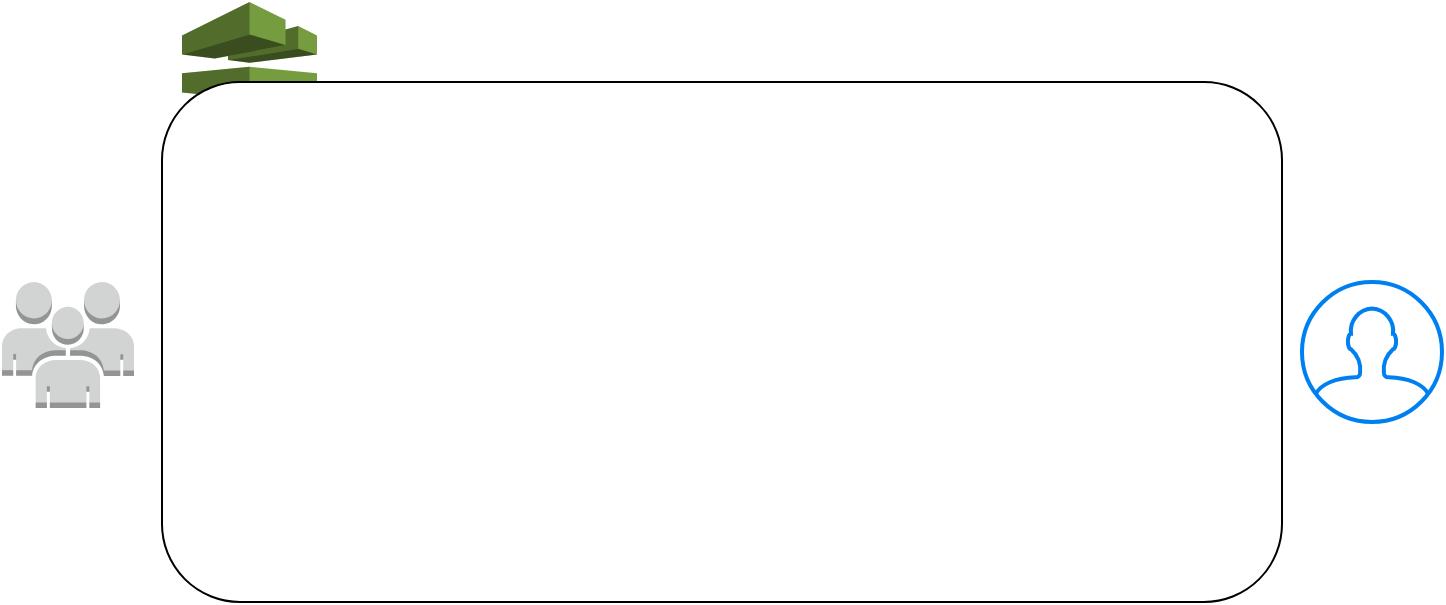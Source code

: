 <mxfile version="21.5.2" type="github">
  <diagram name="Página-1" id="4vWhanl9A33jTqplHWCs">
    <mxGraphModel dx="1778" dy="933" grid="1" gridSize="10" guides="1" tooltips="1" connect="1" arrows="1" fold="1" page="1" pageScale="1" pageWidth="827" pageHeight="1169" math="0" shadow="0">
      <root>
        <mxCell id="0" />
        <mxCell id="1" parent="0" />
        <mxCell id="dxSCWSo96HdwxIIagAak-1" value="" style="outlineConnect=0;dashed=0;verticalLabelPosition=bottom;verticalAlign=top;align=center;html=1;shape=mxgraph.aws3.users;fillColor=#D2D3D3;gradientColor=none;" vertex="1" parent="1">
          <mxGeometry x="50" y="370" width="66" height="63" as="geometry" />
        </mxCell>
        <mxCell id="dxSCWSo96HdwxIIagAak-2" value="" style="html=1;verticalLabelPosition=bottom;align=center;labelBackgroundColor=#ffffff;verticalAlign=top;strokeWidth=2;strokeColor=#0080F0;shadow=0;dashed=0;shape=mxgraph.ios7.icons.user;" vertex="1" parent="1">
          <mxGeometry x="700" y="370" width="70" height="70" as="geometry" />
        </mxCell>
        <mxCell id="dxSCWSo96HdwxIIagAak-3" value="" style="outlineConnect=0;dashed=0;verticalLabelPosition=bottom;verticalAlign=top;align=center;html=1;shape=mxgraph.aws3.codepipeline;fillColor=#759C3E;gradientColor=none;" vertex="1" parent="1">
          <mxGeometry x="140" y="230" width="67.5" height="81" as="geometry" />
        </mxCell>
        <mxCell id="dxSCWSo96HdwxIIagAak-4" value="" style="rounded=1;whiteSpace=wrap;html=1;" vertex="1" parent="1">
          <mxGeometry x="130" y="270" width="560" height="260" as="geometry" />
        </mxCell>
      </root>
    </mxGraphModel>
  </diagram>
</mxfile>
